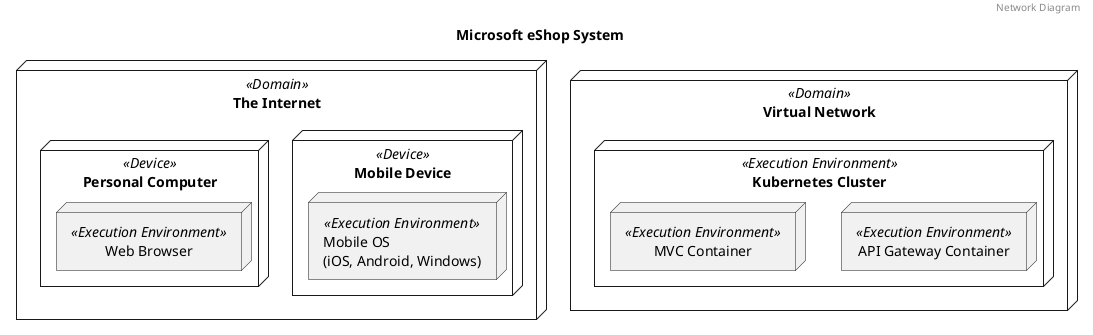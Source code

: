 @startuml Network Diagram Microsoft eShop System
header Network Diagram
title Microsoft eShop System
node "The Internet" as The_Internet <<Domain>> {
	node "Mobile Device" as Mobile_Device <<Device>> {
		node "Mobile OS\n(iOS, Android, Windows)" as Mobile_OSiOS_Android_Windows <<Execution Environment>> {
		}
	}
	node "Personal Computer" as Personal_Computer <<Device>> {
		node "Web Browser" as Web_Browser <<Execution Environment>> {
		}
	}
}
node "Virtual Network" as Virtual_Network <<Domain>> {
	node "Kubernetes Cluster" as Kubernetes_Cluster <<Execution Environment>> {
		node "API Gateway Container" as API_Gateway_Container <<Execution Environment>> {
		}
		node "MVC Container" as Microsoft_eShop_System_MVC_Container <<Execution Environment>> {
		}
	}
}
@enduml

''''''''''''''''''''''''''''''
@startuml Deployment Diagram Microsoft eShop System
header Deployment Diagram
title Microsoft eShop System
node "The Internet" as The_Internet <<Domain>> {
	node "Mobile Device" as Mobile_Device <<Device>> {
		node "Mobile OS\n(iOS, Android, Windows)" as Mobile_OSiOS_Android_Windows <<Execution Environment>> {
			boundary "eShop Mobile App" as Microsoft_eShop_System_eShop_Mobile_App <<UI>>
		}
	}
	node "Personal Computer" as Personal_Computer <<Device>> {
		node "Web Browser" as Web_Browser <<Execution Environment>> {
			boundary "eShop SPA Webapp" as Microsoft_eShop_System_eShop_SPA_Webapp <<UI>>
			boundary "eShop Traditional Webapp" as Microsoft_eShop_System_eShop_Traditional_Webapp <<UI>>
		}
	}
}
node "Virtual Network" as Virtual_Network <<Domain>> {
	node "Kubernetes Cluster" as Kubernetes_Cluster <<Execution Environment>> {
		node "API Gateway Container" as API_Gateway_Container <<Execution Environment>> {
			interface "Mobile Shopping API" as Microsoft_eShop_System_Mobile_Shopping_API
			interface "Web Shopping API" as Microsoft_eShop_System_Web_Shopping_API
		}
		node "MVC Container" as Microsoft_eShop_System_MVC_Container <<Execution Environment>> {
			component "eShop Webapp MVC" as Microsoft_eShop_System_eShop_Webapp_MVC <<Service>> {
			}
		}
	}
}
	Microsoft_eShop_System_eShop_Mobile_App -down-( Microsoft_eShop_System_Mobile_Shopping_API: <<Requires>>
	Microsoft_eShop_System_eShop_Traditional_Webapp .down-> Microsoft_eShop_System_eShop_Webapp_MVC: <<Uses>>
	Microsoft_eShop_System_eShop_Webapp_MVC -down-( Microsoft_eShop_System_Web_Shopping_API: <<Requires>>
	Microsoft_eShop_System_eShop_SPA_Webapp -down-( Microsoft_eShop_System_Web_Shopping_API: <<Requires>>
@enduml

''''''''''''''''''''''''''''''
@startuml Component Diagram Microsoft eShop System
header Component Diagram
title Microsoft eShop System
package "Microsoft eShop System" as Microsoft_eShop_System_package <<System>>{
	boundary "eShop Mobile App" as Microsoft_eShop_System_eShop_Mobile_App <<UI>>
	boundary "eShop SPA Webapp" as Microsoft_eShop_System_eShop_SPA_Webapp <<UI>>
	boundary "eShop Traditional Webapp" as Microsoft_eShop_System_eShop_Traditional_Webapp <<UI>>
	component "eShop Webapp MVC" as Microsoft_eShop_System_eShop_Webapp_MVC <<Service>> {
		interface "subscribe" as subscribe
	}
	interface "Mobile Shopping API" as Microsoft_eShop_System_Mobile_Shopping_API
	interface "Web Shopping API" as Microsoft_eShop_System_Web_Shopping_API
}
	Microsoft_eShop_System_eShop_Mobile_App -down-( Microsoft_eShop_System_Mobile_Shopping_API: <<Requires>>
	Microsoft_eShop_System_eShop_Traditional_Webapp .down-> Microsoft_eShop_System_eShop_Webapp_MVC: <<Uses>>
	Microsoft_eShop_System_eShop_Webapp_MVC -down-( Microsoft_eShop_System_Web_Shopping_API: <<Requires>>
	Microsoft_eShop_System_eShop_SPA_Webapp -down-( Microsoft_eShop_System_Web_Shopping_API: <<Requires>>
@enduml
